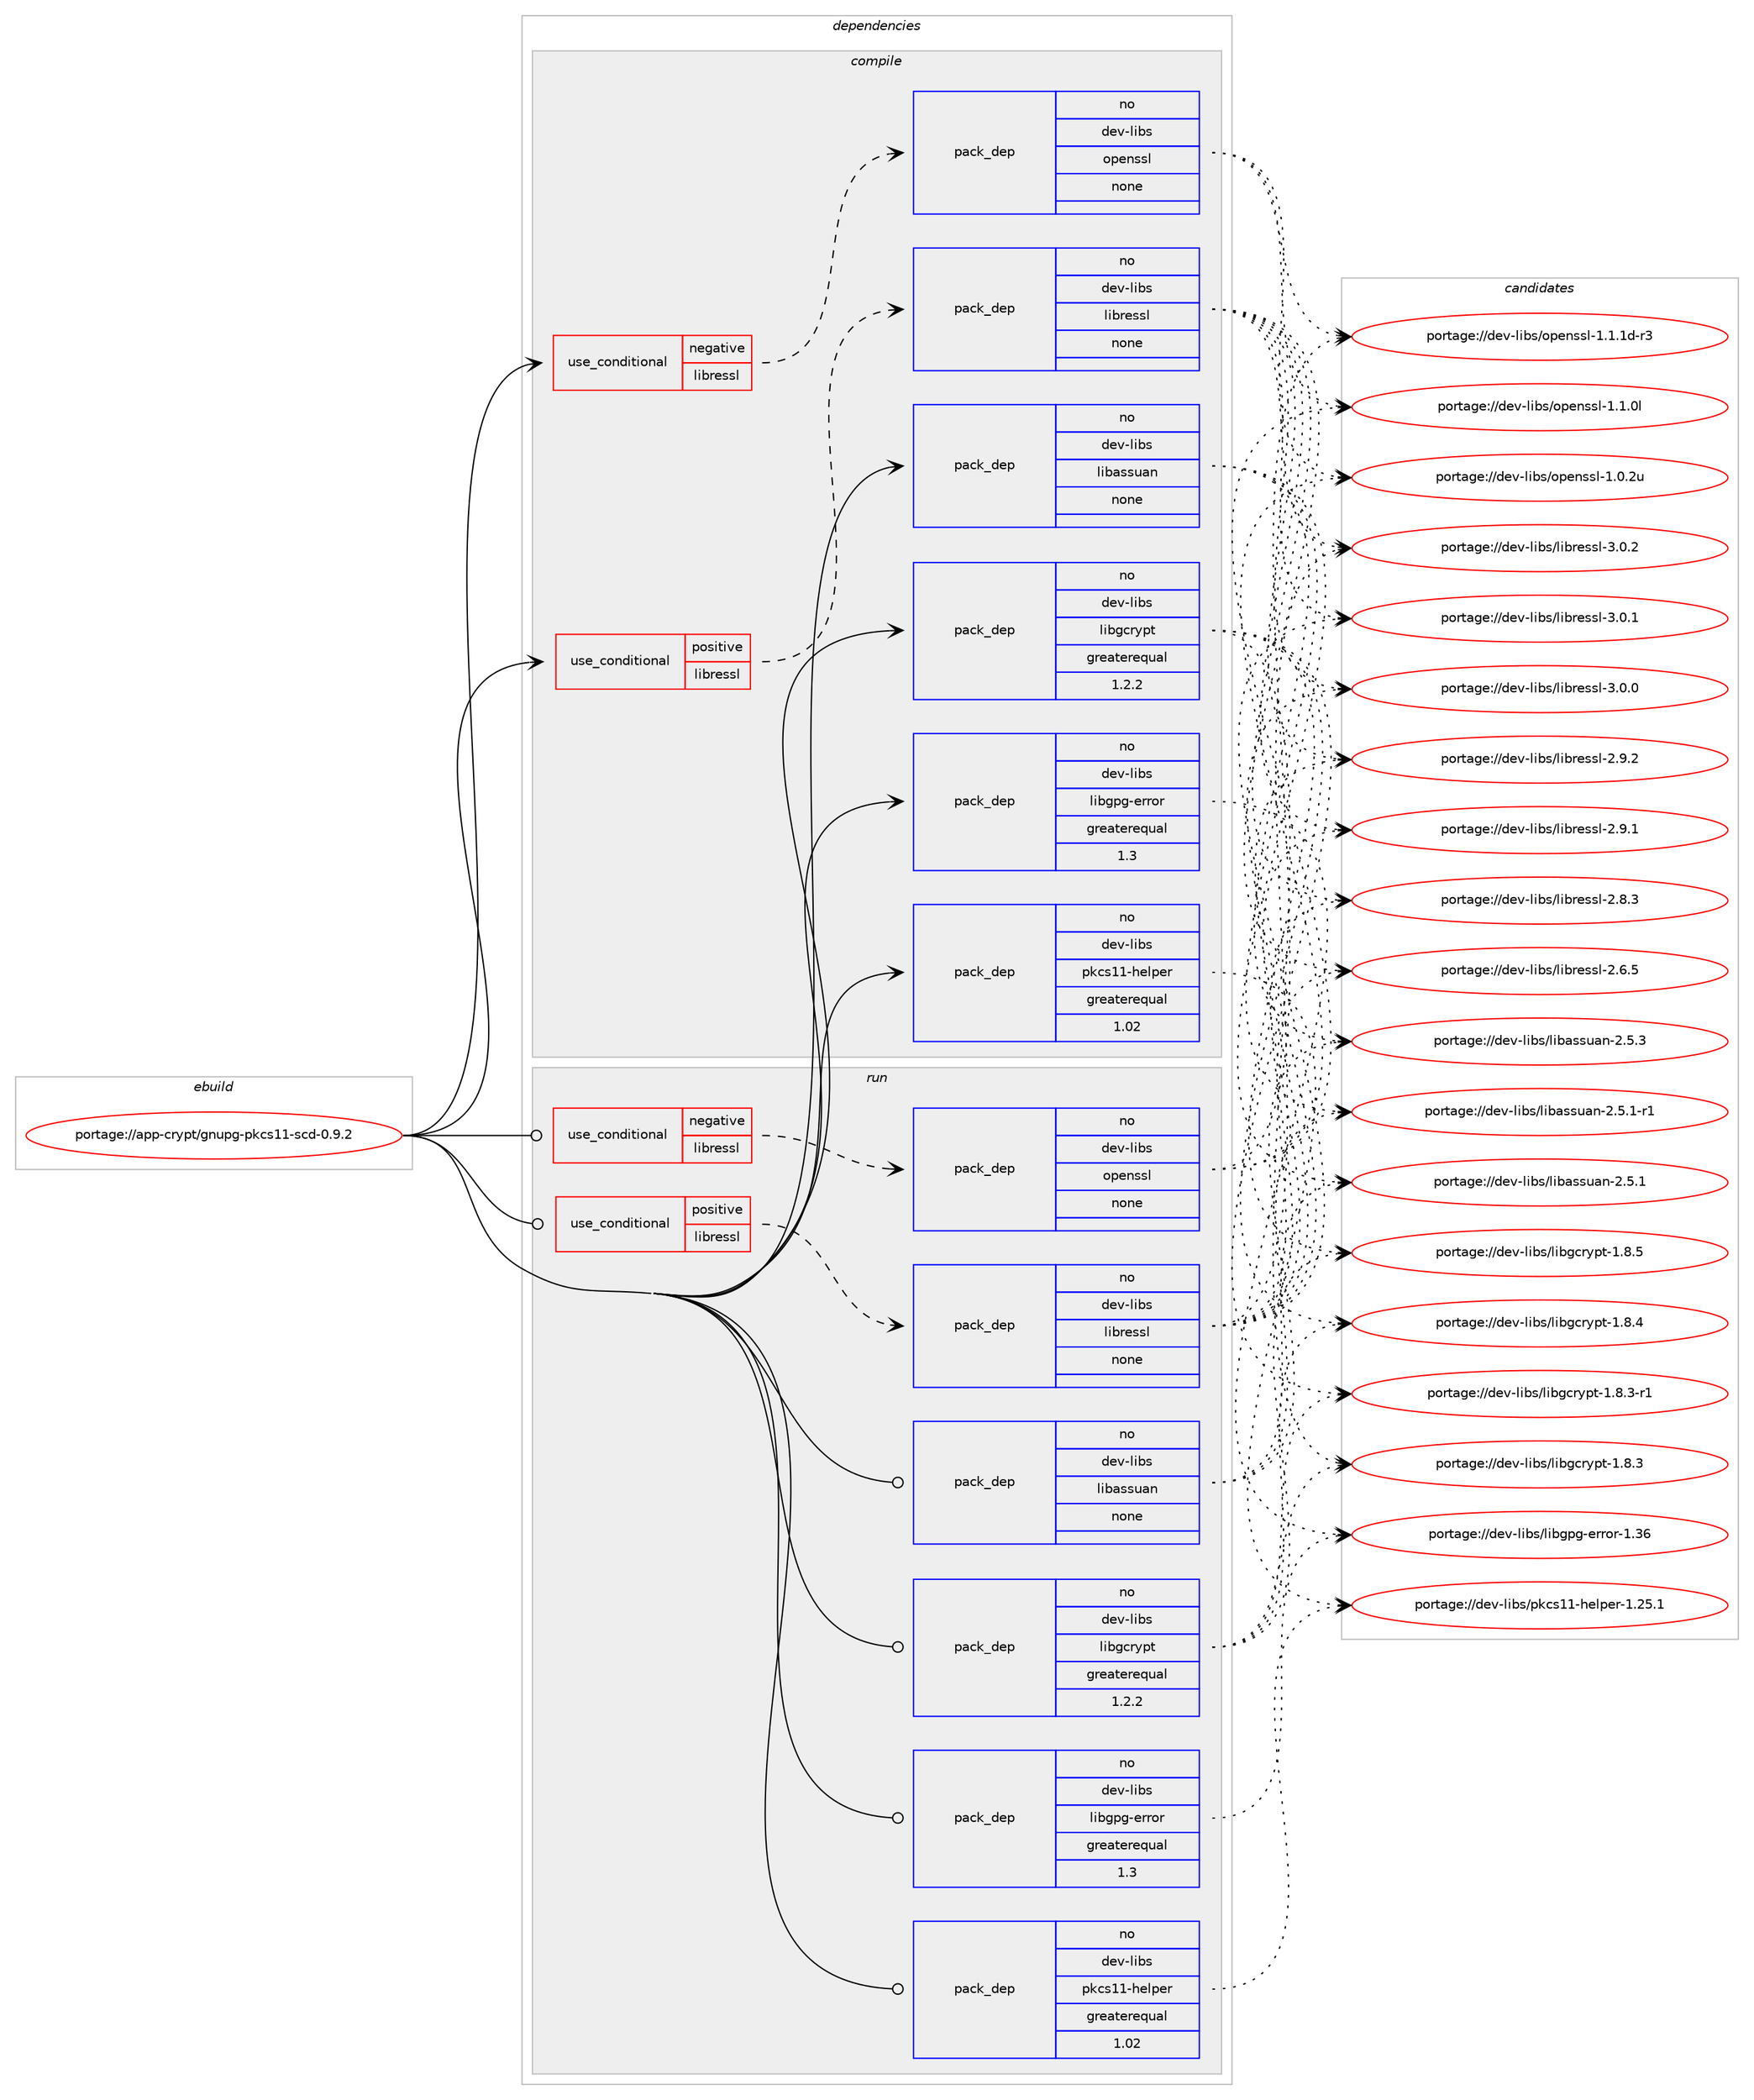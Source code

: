 digraph prolog {

# *************
# Graph options
# *************

newrank=true;
concentrate=true;
compound=true;
graph [rankdir=LR,fontname=Helvetica,fontsize=10,ranksep=1.5];#, ranksep=2.5, nodesep=0.2];
edge  [arrowhead=vee];
node  [fontname=Helvetica,fontsize=10];

# **********
# The ebuild
# **********

subgraph cluster_leftcol {
color=gray;
label=<<i>ebuild</i>>;
id [label="portage://app-crypt/gnupg-pkcs11-scd-0.9.2", color=red, width=4, href="../app-crypt/gnupg-pkcs11-scd-0.9.2.svg"];
}

# ****************
# The dependencies
# ****************

subgraph cluster_midcol {
color=gray;
label=<<i>dependencies</i>>;
subgraph cluster_compile {
fillcolor="#eeeeee";
style=filled;
label=<<i>compile</i>>;
subgraph cond151528 {
dependency643075 [label=<<TABLE BORDER="0" CELLBORDER="1" CELLSPACING="0" CELLPADDING="4"><TR><TD ROWSPAN="3" CELLPADDING="10">use_conditional</TD></TR><TR><TD>negative</TD></TR><TR><TD>libressl</TD></TR></TABLE>>, shape=none, color=red];
subgraph pack482992 {
dependency643076 [label=<<TABLE BORDER="0" CELLBORDER="1" CELLSPACING="0" CELLPADDING="4" WIDTH="220"><TR><TD ROWSPAN="6" CELLPADDING="30">pack_dep</TD></TR><TR><TD WIDTH="110">no</TD></TR><TR><TD>dev-libs</TD></TR><TR><TD>openssl</TD></TR><TR><TD>none</TD></TR><TR><TD></TD></TR></TABLE>>, shape=none, color=blue];
}
dependency643075:e -> dependency643076:w [weight=20,style="dashed",arrowhead="vee"];
}
id:e -> dependency643075:w [weight=20,style="solid",arrowhead="vee"];
subgraph cond151529 {
dependency643077 [label=<<TABLE BORDER="0" CELLBORDER="1" CELLSPACING="0" CELLPADDING="4"><TR><TD ROWSPAN="3" CELLPADDING="10">use_conditional</TD></TR><TR><TD>positive</TD></TR><TR><TD>libressl</TD></TR></TABLE>>, shape=none, color=red];
subgraph pack482993 {
dependency643078 [label=<<TABLE BORDER="0" CELLBORDER="1" CELLSPACING="0" CELLPADDING="4" WIDTH="220"><TR><TD ROWSPAN="6" CELLPADDING="30">pack_dep</TD></TR><TR><TD WIDTH="110">no</TD></TR><TR><TD>dev-libs</TD></TR><TR><TD>libressl</TD></TR><TR><TD>none</TD></TR><TR><TD></TD></TR></TABLE>>, shape=none, color=blue];
}
dependency643077:e -> dependency643078:w [weight=20,style="dashed",arrowhead="vee"];
}
id:e -> dependency643077:w [weight=20,style="solid",arrowhead="vee"];
subgraph pack482994 {
dependency643079 [label=<<TABLE BORDER="0" CELLBORDER="1" CELLSPACING="0" CELLPADDING="4" WIDTH="220"><TR><TD ROWSPAN="6" CELLPADDING="30">pack_dep</TD></TR><TR><TD WIDTH="110">no</TD></TR><TR><TD>dev-libs</TD></TR><TR><TD>libassuan</TD></TR><TR><TD>none</TD></TR><TR><TD></TD></TR></TABLE>>, shape=none, color=blue];
}
id:e -> dependency643079:w [weight=20,style="solid",arrowhead="vee"];
subgraph pack482995 {
dependency643080 [label=<<TABLE BORDER="0" CELLBORDER="1" CELLSPACING="0" CELLPADDING="4" WIDTH="220"><TR><TD ROWSPAN="6" CELLPADDING="30">pack_dep</TD></TR><TR><TD WIDTH="110">no</TD></TR><TR><TD>dev-libs</TD></TR><TR><TD>libgcrypt</TD></TR><TR><TD>greaterequal</TD></TR><TR><TD>1.2.2</TD></TR></TABLE>>, shape=none, color=blue];
}
id:e -> dependency643080:w [weight=20,style="solid",arrowhead="vee"];
subgraph pack482996 {
dependency643081 [label=<<TABLE BORDER="0" CELLBORDER="1" CELLSPACING="0" CELLPADDING="4" WIDTH="220"><TR><TD ROWSPAN="6" CELLPADDING="30">pack_dep</TD></TR><TR><TD WIDTH="110">no</TD></TR><TR><TD>dev-libs</TD></TR><TR><TD>libgpg-error</TD></TR><TR><TD>greaterequal</TD></TR><TR><TD>1.3</TD></TR></TABLE>>, shape=none, color=blue];
}
id:e -> dependency643081:w [weight=20,style="solid",arrowhead="vee"];
subgraph pack482997 {
dependency643082 [label=<<TABLE BORDER="0" CELLBORDER="1" CELLSPACING="0" CELLPADDING="4" WIDTH="220"><TR><TD ROWSPAN="6" CELLPADDING="30">pack_dep</TD></TR><TR><TD WIDTH="110">no</TD></TR><TR><TD>dev-libs</TD></TR><TR><TD>pkcs11-helper</TD></TR><TR><TD>greaterequal</TD></TR><TR><TD>1.02</TD></TR></TABLE>>, shape=none, color=blue];
}
id:e -> dependency643082:w [weight=20,style="solid",arrowhead="vee"];
}
subgraph cluster_compileandrun {
fillcolor="#eeeeee";
style=filled;
label=<<i>compile and run</i>>;
}
subgraph cluster_run {
fillcolor="#eeeeee";
style=filled;
label=<<i>run</i>>;
subgraph cond151530 {
dependency643083 [label=<<TABLE BORDER="0" CELLBORDER="1" CELLSPACING="0" CELLPADDING="4"><TR><TD ROWSPAN="3" CELLPADDING="10">use_conditional</TD></TR><TR><TD>negative</TD></TR><TR><TD>libressl</TD></TR></TABLE>>, shape=none, color=red];
subgraph pack482998 {
dependency643084 [label=<<TABLE BORDER="0" CELLBORDER="1" CELLSPACING="0" CELLPADDING="4" WIDTH="220"><TR><TD ROWSPAN="6" CELLPADDING="30">pack_dep</TD></TR><TR><TD WIDTH="110">no</TD></TR><TR><TD>dev-libs</TD></TR><TR><TD>openssl</TD></TR><TR><TD>none</TD></TR><TR><TD></TD></TR></TABLE>>, shape=none, color=blue];
}
dependency643083:e -> dependency643084:w [weight=20,style="dashed",arrowhead="vee"];
}
id:e -> dependency643083:w [weight=20,style="solid",arrowhead="odot"];
subgraph cond151531 {
dependency643085 [label=<<TABLE BORDER="0" CELLBORDER="1" CELLSPACING="0" CELLPADDING="4"><TR><TD ROWSPAN="3" CELLPADDING="10">use_conditional</TD></TR><TR><TD>positive</TD></TR><TR><TD>libressl</TD></TR></TABLE>>, shape=none, color=red];
subgraph pack482999 {
dependency643086 [label=<<TABLE BORDER="0" CELLBORDER="1" CELLSPACING="0" CELLPADDING="4" WIDTH="220"><TR><TD ROWSPAN="6" CELLPADDING="30">pack_dep</TD></TR><TR><TD WIDTH="110">no</TD></TR><TR><TD>dev-libs</TD></TR><TR><TD>libressl</TD></TR><TR><TD>none</TD></TR><TR><TD></TD></TR></TABLE>>, shape=none, color=blue];
}
dependency643085:e -> dependency643086:w [weight=20,style="dashed",arrowhead="vee"];
}
id:e -> dependency643085:w [weight=20,style="solid",arrowhead="odot"];
subgraph pack483000 {
dependency643087 [label=<<TABLE BORDER="0" CELLBORDER="1" CELLSPACING="0" CELLPADDING="4" WIDTH="220"><TR><TD ROWSPAN="6" CELLPADDING="30">pack_dep</TD></TR><TR><TD WIDTH="110">no</TD></TR><TR><TD>dev-libs</TD></TR><TR><TD>libassuan</TD></TR><TR><TD>none</TD></TR><TR><TD></TD></TR></TABLE>>, shape=none, color=blue];
}
id:e -> dependency643087:w [weight=20,style="solid",arrowhead="odot"];
subgraph pack483001 {
dependency643088 [label=<<TABLE BORDER="0" CELLBORDER="1" CELLSPACING="0" CELLPADDING="4" WIDTH="220"><TR><TD ROWSPAN="6" CELLPADDING="30">pack_dep</TD></TR><TR><TD WIDTH="110">no</TD></TR><TR><TD>dev-libs</TD></TR><TR><TD>libgcrypt</TD></TR><TR><TD>greaterequal</TD></TR><TR><TD>1.2.2</TD></TR></TABLE>>, shape=none, color=blue];
}
id:e -> dependency643088:w [weight=20,style="solid",arrowhead="odot"];
subgraph pack483002 {
dependency643089 [label=<<TABLE BORDER="0" CELLBORDER="1" CELLSPACING="0" CELLPADDING="4" WIDTH="220"><TR><TD ROWSPAN="6" CELLPADDING="30">pack_dep</TD></TR><TR><TD WIDTH="110">no</TD></TR><TR><TD>dev-libs</TD></TR><TR><TD>libgpg-error</TD></TR><TR><TD>greaterequal</TD></TR><TR><TD>1.3</TD></TR></TABLE>>, shape=none, color=blue];
}
id:e -> dependency643089:w [weight=20,style="solid",arrowhead="odot"];
subgraph pack483003 {
dependency643090 [label=<<TABLE BORDER="0" CELLBORDER="1" CELLSPACING="0" CELLPADDING="4" WIDTH="220"><TR><TD ROWSPAN="6" CELLPADDING="30">pack_dep</TD></TR><TR><TD WIDTH="110">no</TD></TR><TR><TD>dev-libs</TD></TR><TR><TD>pkcs11-helper</TD></TR><TR><TD>greaterequal</TD></TR><TR><TD>1.02</TD></TR></TABLE>>, shape=none, color=blue];
}
id:e -> dependency643090:w [weight=20,style="solid",arrowhead="odot"];
}
}

# **************
# The candidates
# **************

subgraph cluster_choices {
rank=same;
color=gray;
label=<<i>candidates</i>>;

subgraph choice482992 {
color=black;
nodesep=1;
choice1001011184510810598115471111121011101151151084549464946491004511451 [label="portage://dev-libs/openssl-1.1.1d-r3", color=red, width=4,href="../dev-libs/openssl-1.1.1d-r3.svg"];
choice100101118451081059811547111112101110115115108454946494648108 [label="portage://dev-libs/openssl-1.1.0l", color=red, width=4,href="../dev-libs/openssl-1.1.0l.svg"];
choice100101118451081059811547111112101110115115108454946484650117 [label="portage://dev-libs/openssl-1.0.2u", color=red, width=4,href="../dev-libs/openssl-1.0.2u.svg"];
dependency643076:e -> choice1001011184510810598115471111121011101151151084549464946491004511451:w [style=dotted,weight="100"];
dependency643076:e -> choice100101118451081059811547111112101110115115108454946494648108:w [style=dotted,weight="100"];
dependency643076:e -> choice100101118451081059811547111112101110115115108454946484650117:w [style=dotted,weight="100"];
}
subgraph choice482993 {
color=black;
nodesep=1;
choice10010111845108105981154710810598114101115115108455146484650 [label="portage://dev-libs/libressl-3.0.2", color=red, width=4,href="../dev-libs/libressl-3.0.2.svg"];
choice10010111845108105981154710810598114101115115108455146484649 [label="portage://dev-libs/libressl-3.0.1", color=red, width=4,href="../dev-libs/libressl-3.0.1.svg"];
choice10010111845108105981154710810598114101115115108455146484648 [label="portage://dev-libs/libressl-3.0.0", color=red, width=4,href="../dev-libs/libressl-3.0.0.svg"];
choice10010111845108105981154710810598114101115115108455046574650 [label="portage://dev-libs/libressl-2.9.2", color=red, width=4,href="../dev-libs/libressl-2.9.2.svg"];
choice10010111845108105981154710810598114101115115108455046574649 [label="portage://dev-libs/libressl-2.9.1", color=red, width=4,href="../dev-libs/libressl-2.9.1.svg"];
choice10010111845108105981154710810598114101115115108455046564651 [label="portage://dev-libs/libressl-2.8.3", color=red, width=4,href="../dev-libs/libressl-2.8.3.svg"];
choice10010111845108105981154710810598114101115115108455046544653 [label="portage://dev-libs/libressl-2.6.5", color=red, width=4,href="../dev-libs/libressl-2.6.5.svg"];
dependency643078:e -> choice10010111845108105981154710810598114101115115108455146484650:w [style=dotted,weight="100"];
dependency643078:e -> choice10010111845108105981154710810598114101115115108455146484649:w [style=dotted,weight="100"];
dependency643078:e -> choice10010111845108105981154710810598114101115115108455146484648:w [style=dotted,weight="100"];
dependency643078:e -> choice10010111845108105981154710810598114101115115108455046574650:w [style=dotted,weight="100"];
dependency643078:e -> choice10010111845108105981154710810598114101115115108455046574649:w [style=dotted,weight="100"];
dependency643078:e -> choice10010111845108105981154710810598114101115115108455046564651:w [style=dotted,weight="100"];
dependency643078:e -> choice10010111845108105981154710810598114101115115108455046544653:w [style=dotted,weight="100"];
}
subgraph choice482994 {
color=black;
nodesep=1;
choice100101118451081059811547108105989711511511797110455046534651 [label="portage://dev-libs/libassuan-2.5.3", color=red, width=4,href="../dev-libs/libassuan-2.5.3.svg"];
choice1001011184510810598115471081059897115115117971104550465346494511449 [label="portage://dev-libs/libassuan-2.5.1-r1", color=red, width=4,href="../dev-libs/libassuan-2.5.1-r1.svg"];
choice100101118451081059811547108105989711511511797110455046534649 [label="portage://dev-libs/libassuan-2.5.1", color=red, width=4,href="../dev-libs/libassuan-2.5.1.svg"];
dependency643079:e -> choice100101118451081059811547108105989711511511797110455046534651:w [style=dotted,weight="100"];
dependency643079:e -> choice1001011184510810598115471081059897115115117971104550465346494511449:w [style=dotted,weight="100"];
dependency643079:e -> choice100101118451081059811547108105989711511511797110455046534649:w [style=dotted,weight="100"];
}
subgraph choice482995 {
color=black;
nodesep=1;
choice1001011184510810598115471081059810399114121112116454946564653 [label="portage://dev-libs/libgcrypt-1.8.5", color=red, width=4,href="../dev-libs/libgcrypt-1.8.5.svg"];
choice1001011184510810598115471081059810399114121112116454946564652 [label="portage://dev-libs/libgcrypt-1.8.4", color=red, width=4,href="../dev-libs/libgcrypt-1.8.4.svg"];
choice10010111845108105981154710810598103991141211121164549465646514511449 [label="portage://dev-libs/libgcrypt-1.8.3-r1", color=red, width=4,href="../dev-libs/libgcrypt-1.8.3-r1.svg"];
choice1001011184510810598115471081059810399114121112116454946564651 [label="portage://dev-libs/libgcrypt-1.8.3", color=red, width=4,href="../dev-libs/libgcrypt-1.8.3.svg"];
dependency643080:e -> choice1001011184510810598115471081059810399114121112116454946564653:w [style=dotted,weight="100"];
dependency643080:e -> choice1001011184510810598115471081059810399114121112116454946564652:w [style=dotted,weight="100"];
dependency643080:e -> choice10010111845108105981154710810598103991141211121164549465646514511449:w [style=dotted,weight="100"];
dependency643080:e -> choice1001011184510810598115471081059810399114121112116454946564651:w [style=dotted,weight="100"];
}
subgraph choice482996 {
color=black;
nodesep=1;
choice10010111845108105981154710810598103112103451011141141111144549465154 [label="portage://dev-libs/libgpg-error-1.36", color=red, width=4,href="../dev-libs/libgpg-error-1.36.svg"];
dependency643081:e -> choice10010111845108105981154710810598103112103451011141141111144549465154:w [style=dotted,weight="100"];
}
subgraph choice482997 {
color=black;
nodesep=1;
choice1001011184510810598115471121079911549494510410110811210111445494650534649 [label="portage://dev-libs/pkcs11-helper-1.25.1", color=red, width=4,href="../dev-libs/pkcs11-helper-1.25.1.svg"];
dependency643082:e -> choice1001011184510810598115471121079911549494510410110811210111445494650534649:w [style=dotted,weight="100"];
}
subgraph choice482998 {
color=black;
nodesep=1;
choice1001011184510810598115471111121011101151151084549464946491004511451 [label="portage://dev-libs/openssl-1.1.1d-r3", color=red, width=4,href="../dev-libs/openssl-1.1.1d-r3.svg"];
choice100101118451081059811547111112101110115115108454946494648108 [label="portage://dev-libs/openssl-1.1.0l", color=red, width=4,href="../dev-libs/openssl-1.1.0l.svg"];
choice100101118451081059811547111112101110115115108454946484650117 [label="portage://dev-libs/openssl-1.0.2u", color=red, width=4,href="../dev-libs/openssl-1.0.2u.svg"];
dependency643084:e -> choice1001011184510810598115471111121011101151151084549464946491004511451:w [style=dotted,weight="100"];
dependency643084:e -> choice100101118451081059811547111112101110115115108454946494648108:w [style=dotted,weight="100"];
dependency643084:e -> choice100101118451081059811547111112101110115115108454946484650117:w [style=dotted,weight="100"];
}
subgraph choice482999 {
color=black;
nodesep=1;
choice10010111845108105981154710810598114101115115108455146484650 [label="portage://dev-libs/libressl-3.0.2", color=red, width=4,href="../dev-libs/libressl-3.0.2.svg"];
choice10010111845108105981154710810598114101115115108455146484649 [label="portage://dev-libs/libressl-3.0.1", color=red, width=4,href="../dev-libs/libressl-3.0.1.svg"];
choice10010111845108105981154710810598114101115115108455146484648 [label="portage://dev-libs/libressl-3.0.0", color=red, width=4,href="../dev-libs/libressl-3.0.0.svg"];
choice10010111845108105981154710810598114101115115108455046574650 [label="portage://dev-libs/libressl-2.9.2", color=red, width=4,href="../dev-libs/libressl-2.9.2.svg"];
choice10010111845108105981154710810598114101115115108455046574649 [label="portage://dev-libs/libressl-2.9.1", color=red, width=4,href="../dev-libs/libressl-2.9.1.svg"];
choice10010111845108105981154710810598114101115115108455046564651 [label="portage://dev-libs/libressl-2.8.3", color=red, width=4,href="../dev-libs/libressl-2.8.3.svg"];
choice10010111845108105981154710810598114101115115108455046544653 [label="portage://dev-libs/libressl-2.6.5", color=red, width=4,href="../dev-libs/libressl-2.6.5.svg"];
dependency643086:e -> choice10010111845108105981154710810598114101115115108455146484650:w [style=dotted,weight="100"];
dependency643086:e -> choice10010111845108105981154710810598114101115115108455146484649:w [style=dotted,weight="100"];
dependency643086:e -> choice10010111845108105981154710810598114101115115108455146484648:w [style=dotted,weight="100"];
dependency643086:e -> choice10010111845108105981154710810598114101115115108455046574650:w [style=dotted,weight="100"];
dependency643086:e -> choice10010111845108105981154710810598114101115115108455046574649:w [style=dotted,weight="100"];
dependency643086:e -> choice10010111845108105981154710810598114101115115108455046564651:w [style=dotted,weight="100"];
dependency643086:e -> choice10010111845108105981154710810598114101115115108455046544653:w [style=dotted,weight="100"];
}
subgraph choice483000 {
color=black;
nodesep=1;
choice100101118451081059811547108105989711511511797110455046534651 [label="portage://dev-libs/libassuan-2.5.3", color=red, width=4,href="../dev-libs/libassuan-2.5.3.svg"];
choice1001011184510810598115471081059897115115117971104550465346494511449 [label="portage://dev-libs/libassuan-2.5.1-r1", color=red, width=4,href="../dev-libs/libassuan-2.5.1-r1.svg"];
choice100101118451081059811547108105989711511511797110455046534649 [label="portage://dev-libs/libassuan-2.5.1", color=red, width=4,href="../dev-libs/libassuan-2.5.1.svg"];
dependency643087:e -> choice100101118451081059811547108105989711511511797110455046534651:w [style=dotted,weight="100"];
dependency643087:e -> choice1001011184510810598115471081059897115115117971104550465346494511449:w [style=dotted,weight="100"];
dependency643087:e -> choice100101118451081059811547108105989711511511797110455046534649:w [style=dotted,weight="100"];
}
subgraph choice483001 {
color=black;
nodesep=1;
choice1001011184510810598115471081059810399114121112116454946564653 [label="portage://dev-libs/libgcrypt-1.8.5", color=red, width=4,href="../dev-libs/libgcrypt-1.8.5.svg"];
choice1001011184510810598115471081059810399114121112116454946564652 [label="portage://dev-libs/libgcrypt-1.8.4", color=red, width=4,href="../dev-libs/libgcrypt-1.8.4.svg"];
choice10010111845108105981154710810598103991141211121164549465646514511449 [label="portage://dev-libs/libgcrypt-1.8.3-r1", color=red, width=4,href="../dev-libs/libgcrypt-1.8.3-r1.svg"];
choice1001011184510810598115471081059810399114121112116454946564651 [label="portage://dev-libs/libgcrypt-1.8.3", color=red, width=4,href="../dev-libs/libgcrypt-1.8.3.svg"];
dependency643088:e -> choice1001011184510810598115471081059810399114121112116454946564653:w [style=dotted,weight="100"];
dependency643088:e -> choice1001011184510810598115471081059810399114121112116454946564652:w [style=dotted,weight="100"];
dependency643088:e -> choice10010111845108105981154710810598103991141211121164549465646514511449:w [style=dotted,weight="100"];
dependency643088:e -> choice1001011184510810598115471081059810399114121112116454946564651:w [style=dotted,weight="100"];
}
subgraph choice483002 {
color=black;
nodesep=1;
choice10010111845108105981154710810598103112103451011141141111144549465154 [label="portage://dev-libs/libgpg-error-1.36", color=red, width=4,href="../dev-libs/libgpg-error-1.36.svg"];
dependency643089:e -> choice10010111845108105981154710810598103112103451011141141111144549465154:w [style=dotted,weight="100"];
}
subgraph choice483003 {
color=black;
nodesep=1;
choice1001011184510810598115471121079911549494510410110811210111445494650534649 [label="portage://dev-libs/pkcs11-helper-1.25.1", color=red, width=4,href="../dev-libs/pkcs11-helper-1.25.1.svg"];
dependency643090:e -> choice1001011184510810598115471121079911549494510410110811210111445494650534649:w [style=dotted,weight="100"];
}
}

}
